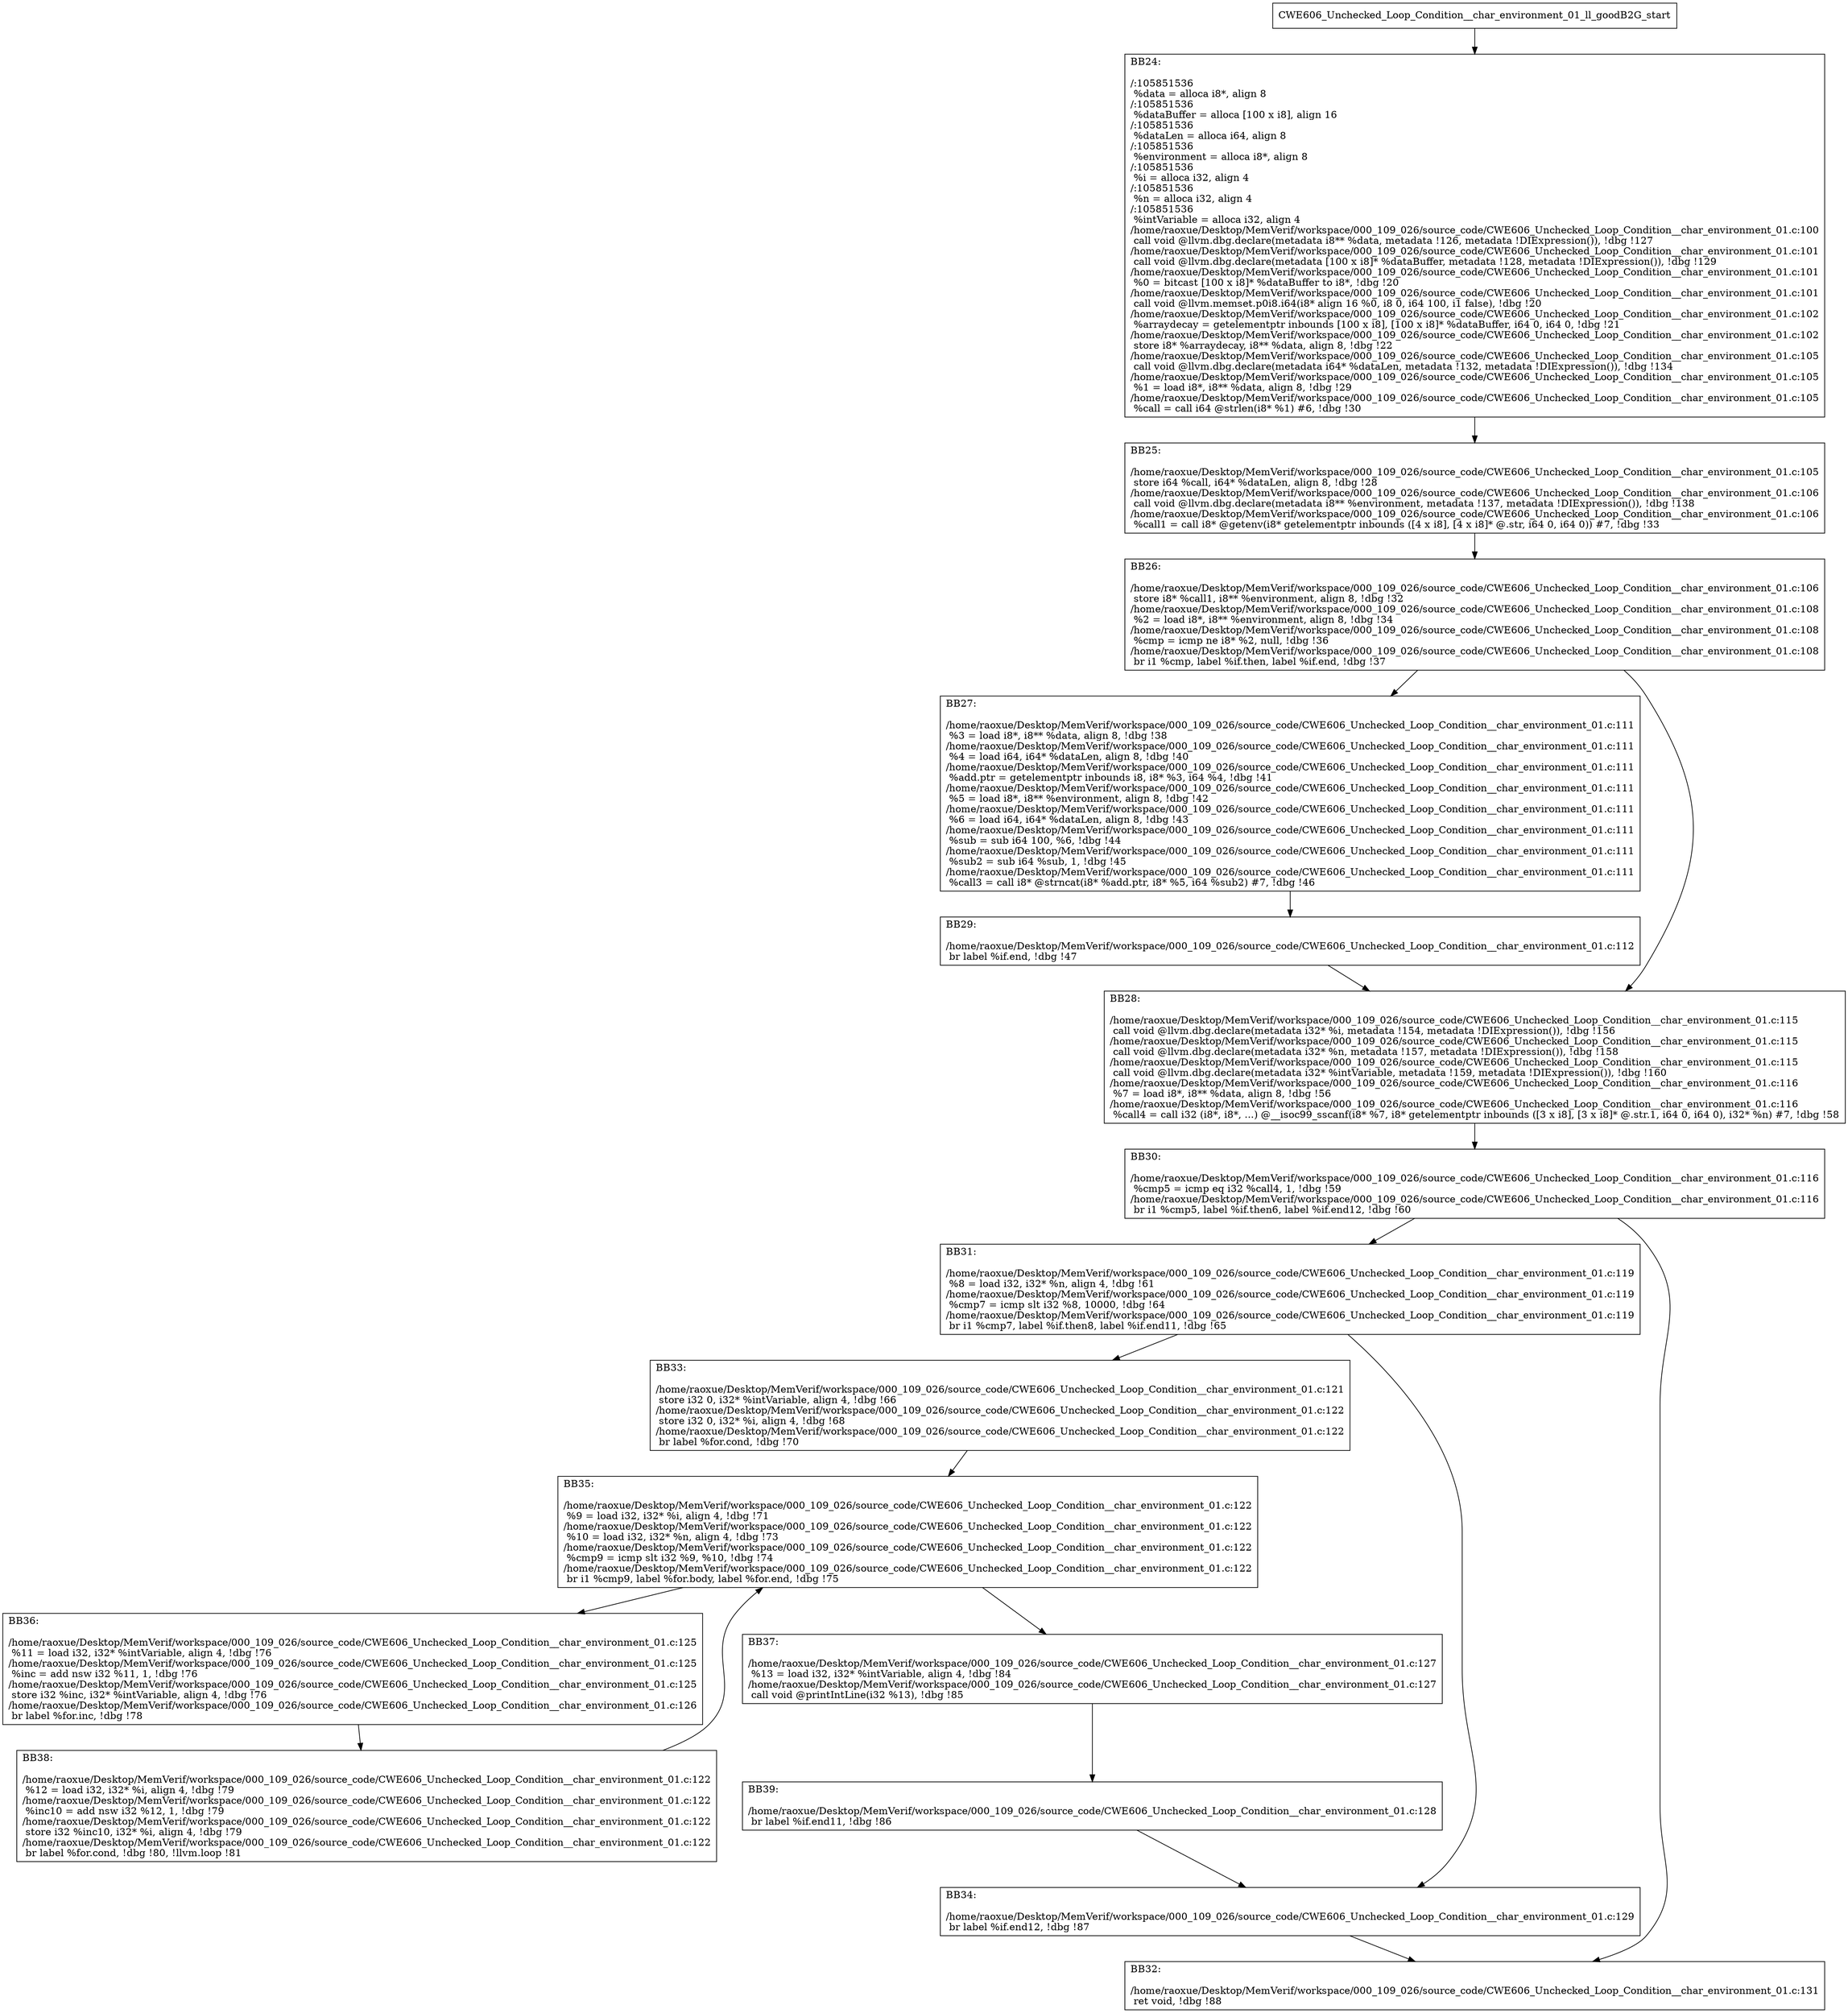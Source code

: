digraph "CFG for'CWE606_Unchecked_Loop_Condition__char_environment_01_ll_goodB2G' function" {
	BBCWE606_Unchecked_Loop_Condition__char_environment_01_ll_goodB2G_start[shape=record,label="{CWE606_Unchecked_Loop_Condition__char_environment_01_ll_goodB2G_start}"];
	BBCWE606_Unchecked_Loop_Condition__char_environment_01_ll_goodB2G_start-> CWE606_Unchecked_Loop_Condition__char_environment_01_ll_goodB2GBB24;
	CWE606_Unchecked_Loop_Condition__char_environment_01_ll_goodB2GBB24 [shape=record, label="{BB24:\l\l/:105851536\l
  %data = alloca i8*, align 8\l
/:105851536\l
  %dataBuffer = alloca [100 x i8], align 16\l
/:105851536\l
  %dataLen = alloca i64, align 8\l
/:105851536\l
  %environment = alloca i8*, align 8\l
/:105851536\l
  %i = alloca i32, align 4\l
/:105851536\l
  %n = alloca i32, align 4\l
/:105851536\l
  %intVariable = alloca i32, align 4\l
/home/raoxue/Desktop/MemVerif/workspace/000_109_026/source_code/CWE606_Unchecked_Loop_Condition__char_environment_01.c:100\l
  call void @llvm.dbg.declare(metadata i8** %data, metadata !126, metadata !DIExpression()), !dbg !127\l
/home/raoxue/Desktop/MemVerif/workspace/000_109_026/source_code/CWE606_Unchecked_Loop_Condition__char_environment_01.c:101\l
  call void @llvm.dbg.declare(metadata [100 x i8]* %dataBuffer, metadata !128, metadata !DIExpression()), !dbg !129\l
/home/raoxue/Desktop/MemVerif/workspace/000_109_026/source_code/CWE606_Unchecked_Loop_Condition__char_environment_01.c:101\l
  %0 = bitcast [100 x i8]* %dataBuffer to i8*, !dbg !20\l
/home/raoxue/Desktop/MemVerif/workspace/000_109_026/source_code/CWE606_Unchecked_Loop_Condition__char_environment_01.c:101\l
  call void @llvm.memset.p0i8.i64(i8* align 16 %0, i8 0, i64 100, i1 false), !dbg !20\l
/home/raoxue/Desktop/MemVerif/workspace/000_109_026/source_code/CWE606_Unchecked_Loop_Condition__char_environment_01.c:102\l
  %arraydecay = getelementptr inbounds [100 x i8], [100 x i8]* %dataBuffer, i64 0, i64 0, !dbg !21\l
/home/raoxue/Desktop/MemVerif/workspace/000_109_026/source_code/CWE606_Unchecked_Loop_Condition__char_environment_01.c:102\l
  store i8* %arraydecay, i8** %data, align 8, !dbg !22\l
/home/raoxue/Desktop/MemVerif/workspace/000_109_026/source_code/CWE606_Unchecked_Loop_Condition__char_environment_01.c:105\l
  call void @llvm.dbg.declare(metadata i64* %dataLen, metadata !132, metadata !DIExpression()), !dbg !134\l
/home/raoxue/Desktop/MemVerif/workspace/000_109_026/source_code/CWE606_Unchecked_Loop_Condition__char_environment_01.c:105\l
  %1 = load i8*, i8** %data, align 8, !dbg !29\l
/home/raoxue/Desktop/MemVerif/workspace/000_109_026/source_code/CWE606_Unchecked_Loop_Condition__char_environment_01.c:105\l
  %call = call i64 @strlen(i8* %1) #6, !dbg !30\l
}"];
	CWE606_Unchecked_Loop_Condition__char_environment_01_ll_goodB2GBB24-> CWE606_Unchecked_Loop_Condition__char_environment_01_ll_goodB2GBB25;
	CWE606_Unchecked_Loop_Condition__char_environment_01_ll_goodB2GBB25 [shape=record, label="{BB25:\l\l/home/raoxue/Desktop/MemVerif/workspace/000_109_026/source_code/CWE606_Unchecked_Loop_Condition__char_environment_01.c:105\l
  store i64 %call, i64* %dataLen, align 8, !dbg !28\l
/home/raoxue/Desktop/MemVerif/workspace/000_109_026/source_code/CWE606_Unchecked_Loop_Condition__char_environment_01.c:106\l
  call void @llvm.dbg.declare(metadata i8** %environment, metadata !137, metadata !DIExpression()), !dbg !138\l
/home/raoxue/Desktop/MemVerif/workspace/000_109_026/source_code/CWE606_Unchecked_Loop_Condition__char_environment_01.c:106\l
  %call1 = call i8* @getenv(i8* getelementptr inbounds ([4 x i8], [4 x i8]* @.str, i64 0, i64 0)) #7, !dbg !33\l
}"];
	CWE606_Unchecked_Loop_Condition__char_environment_01_ll_goodB2GBB25-> CWE606_Unchecked_Loop_Condition__char_environment_01_ll_goodB2GBB26;
	CWE606_Unchecked_Loop_Condition__char_environment_01_ll_goodB2GBB26 [shape=record, label="{BB26:\l\l/home/raoxue/Desktop/MemVerif/workspace/000_109_026/source_code/CWE606_Unchecked_Loop_Condition__char_environment_01.c:106\l
  store i8* %call1, i8** %environment, align 8, !dbg !32\l
/home/raoxue/Desktop/MemVerif/workspace/000_109_026/source_code/CWE606_Unchecked_Loop_Condition__char_environment_01.c:108\l
  %2 = load i8*, i8** %environment, align 8, !dbg !34\l
/home/raoxue/Desktop/MemVerif/workspace/000_109_026/source_code/CWE606_Unchecked_Loop_Condition__char_environment_01.c:108\l
  %cmp = icmp ne i8* %2, null, !dbg !36\l
/home/raoxue/Desktop/MemVerif/workspace/000_109_026/source_code/CWE606_Unchecked_Loop_Condition__char_environment_01.c:108\l
  br i1 %cmp, label %if.then, label %if.end, !dbg !37\l
}"];
	CWE606_Unchecked_Loop_Condition__char_environment_01_ll_goodB2GBB26-> CWE606_Unchecked_Loop_Condition__char_environment_01_ll_goodB2GBB27;
	CWE606_Unchecked_Loop_Condition__char_environment_01_ll_goodB2GBB26-> CWE606_Unchecked_Loop_Condition__char_environment_01_ll_goodB2GBB28;
	CWE606_Unchecked_Loop_Condition__char_environment_01_ll_goodB2GBB27 [shape=record, label="{BB27:\l\l/home/raoxue/Desktop/MemVerif/workspace/000_109_026/source_code/CWE606_Unchecked_Loop_Condition__char_environment_01.c:111\l
  %3 = load i8*, i8** %data, align 8, !dbg !38\l
/home/raoxue/Desktop/MemVerif/workspace/000_109_026/source_code/CWE606_Unchecked_Loop_Condition__char_environment_01.c:111\l
  %4 = load i64, i64* %dataLen, align 8, !dbg !40\l
/home/raoxue/Desktop/MemVerif/workspace/000_109_026/source_code/CWE606_Unchecked_Loop_Condition__char_environment_01.c:111\l
  %add.ptr = getelementptr inbounds i8, i8* %3, i64 %4, !dbg !41\l
/home/raoxue/Desktop/MemVerif/workspace/000_109_026/source_code/CWE606_Unchecked_Loop_Condition__char_environment_01.c:111\l
  %5 = load i8*, i8** %environment, align 8, !dbg !42\l
/home/raoxue/Desktop/MemVerif/workspace/000_109_026/source_code/CWE606_Unchecked_Loop_Condition__char_environment_01.c:111\l
  %6 = load i64, i64* %dataLen, align 8, !dbg !43\l
/home/raoxue/Desktop/MemVerif/workspace/000_109_026/source_code/CWE606_Unchecked_Loop_Condition__char_environment_01.c:111\l
  %sub = sub i64 100, %6, !dbg !44\l
/home/raoxue/Desktop/MemVerif/workspace/000_109_026/source_code/CWE606_Unchecked_Loop_Condition__char_environment_01.c:111\l
  %sub2 = sub i64 %sub, 1, !dbg !45\l
/home/raoxue/Desktop/MemVerif/workspace/000_109_026/source_code/CWE606_Unchecked_Loop_Condition__char_environment_01.c:111\l
  %call3 = call i8* @strncat(i8* %add.ptr, i8* %5, i64 %sub2) #7, !dbg !46\l
}"];
	CWE606_Unchecked_Loop_Condition__char_environment_01_ll_goodB2GBB27-> CWE606_Unchecked_Loop_Condition__char_environment_01_ll_goodB2GBB29;
	CWE606_Unchecked_Loop_Condition__char_environment_01_ll_goodB2GBB29 [shape=record, label="{BB29:\l\l/home/raoxue/Desktop/MemVerif/workspace/000_109_026/source_code/CWE606_Unchecked_Loop_Condition__char_environment_01.c:112\l
  br label %if.end, !dbg !47\l
}"];
	CWE606_Unchecked_Loop_Condition__char_environment_01_ll_goodB2GBB29-> CWE606_Unchecked_Loop_Condition__char_environment_01_ll_goodB2GBB28;
	CWE606_Unchecked_Loop_Condition__char_environment_01_ll_goodB2GBB28 [shape=record, label="{BB28:\l\l/home/raoxue/Desktop/MemVerif/workspace/000_109_026/source_code/CWE606_Unchecked_Loop_Condition__char_environment_01.c:115\l
  call void @llvm.dbg.declare(metadata i32* %i, metadata !154, metadata !DIExpression()), !dbg !156\l
/home/raoxue/Desktop/MemVerif/workspace/000_109_026/source_code/CWE606_Unchecked_Loop_Condition__char_environment_01.c:115\l
  call void @llvm.dbg.declare(metadata i32* %n, metadata !157, metadata !DIExpression()), !dbg !158\l
/home/raoxue/Desktop/MemVerif/workspace/000_109_026/source_code/CWE606_Unchecked_Loop_Condition__char_environment_01.c:115\l
  call void @llvm.dbg.declare(metadata i32* %intVariable, metadata !159, metadata !DIExpression()), !dbg !160\l
/home/raoxue/Desktop/MemVerif/workspace/000_109_026/source_code/CWE606_Unchecked_Loop_Condition__char_environment_01.c:116\l
  %7 = load i8*, i8** %data, align 8, !dbg !56\l
/home/raoxue/Desktop/MemVerif/workspace/000_109_026/source_code/CWE606_Unchecked_Loop_Condition__char_environment_01.c:116\l
  %call4 = call i32 (i8*, i8*, ...) @__isoc99_sscanf(i8* %7, i8* getelementptr inbounds ([3 x i8], [3 x i8]* @.str.1, i64 0, i64 0), i32* %n) #7, !dbg !58\l
}"];
	CWE606_Unchecked_Loop_Condition__char_environment_01_ll_goodB2GBB28-> CWE606_Unchecked_Loop_Condition__char_environment_01_ll_goodB2GBB30;
	CWE606_Unchecked_Loop_Condition__char_environment_01_ll_goodB2GBB30 [shape=record, label="{BB30:\l\l/home/raoxue/Desktop/MemVerif/workspace/000_109_026/source_code/CWE606_Unchecked_Loop_Condition__char_environment_01.c:116\l
  %cmp5 = icmp eq i32 %call4, 1, !dbg !59\l
/home/raoxue/Desktop/MemVerif/workspace/000_109_026/source_code/CWE606_Unchecked_Loop_Condition__char_environment_01.c:116\l
  br i1 %cmp5, label %if.then6, label %if.end12, !dbg !60\l
}"];
	CWE606_Unchecked_Loop_Condition__char_environment_01_ll_goodB2GBB30-> CWE606_Unchecked_Loop_Condition__char_environment_01_ll_goodB2GBB31;
	CWE606_Unchecked_Loop_Condition__char_environment_01_ll_goodB2GBB30-> CWE606_Unchecked_Loop_Condition__char_environment_01_ll_goodB2GBB32;
	CWE606_Unchecked_Loop_Condition__char_environment_01_ll_goodB2GBB31 [shape=record, label="{BB31:\l\l/home/raoxue/Desktop/MemVerif/workspace/000_109_026/source_code/CWE606_Unchecked_Loop_Condition__char_environment_01.c:119\l
  %8 = load i32, i32* %n, align 4, !dbg !61\l
/home/raoxue/Desktop/MemVerif/workspace/000_109_026/source_code/CWE606_Unchecked_Loop_Condition__char_environment_01.c:119\l
  %cmp7 = icmp slt i32 %8, 10000, !dbg !64\l
/home/raoxue/Desktop/MemVerif/workspace/000_109_026/source_code/CWE606_Unchecked_Loop_Condition__char_environment_01.c:119\l
  br i1 %cmp7, label %if.then8, label %if.end11, !dbg !65\l
}"];
	CWE606_Unchecked_Loop_Condition__char_environment_01_ll_goodB2GBB31-> CWE606_Unchecked_Loop_Condition__char_environment_01_ll_goodB2GBB33;
	CWE606_Unchecked_Loop_Condition__char_environment_01_ll_goodB2GBB31-> CWE606_Unchecked_Loop_Condition__char_environment_01_ll_goodB2GBB34;
	CWE606_Unchecked_Loop_Condition__char_environment_01_ll_goodB2GBB33 [shape=record, label="{BB33:\l\l/home/raoxue/Desktop/MemVerif/workspace/000_109_026/source_code/CWE606_Unchecked_Loop_Condition__char_environment_01.c:121\l
  store i32 0, i32* %intVariable, align 4, !dbg !66\l
/home/raoxue/Desktop/MemVerif/workspace/000_109_026/source_code/CWE606_Unchecked_Loop_Condition__char_environment_01.c:122\l
  store i32 0, i32* %i, align 4, !dbg !68\l
/home/raoxue/Desktop/MemVerif/workspace/000_109_026/source_code/CWE606_Unchecked_Loop_Condition__char_environment_01.c:122\l
  br label %for.cond, !dbg !70\l
}"];
	CWE606_Unchecked_Loop_Condition__char_environment_01_ll_goodB2GBB33-> CWE606_Unchecked_Loop_Condition__char_environment_01_ll_goodB2GBB35;
	CWE606_Unchecked_Loop_Condition__char_environment_01_ll_goodB2GBB35 [shape=record, label="{BB35:\l\l/home/raoxue/Desktop/MemVerif/workspace/000_109_026/source_code/CWE606_Unchecked_Loop_Condition__char_environment_01.c:122\l
  %9 = load i32, i32* %i, align 4, !dbg !71\l
/home/raoxue/Desktop/MemVerif/workspace/000_109_026/source_code/CWE606_Unchecked_Loop_Condition__char_environment_01.c:122\l
  %10 = load i32, i32* %n, align 4, !dbg !73\l
/home/raoxue/Desktop/MemVerif/workspace/000_109_026/source_code/CWE606_Unchecked_Loop_Condition__char_environment_01.c:122\l
  %cmp9 = icmp slt i32 %9, %10, !dbg !74\l
/home/raoxue/Desktop/MemVerif/workspace/000_109_026/source_code/CWE606_Unchecked_Loop_Condition__char_environment_01.c:122\l
  br i1 %cmp9, label %for.body, label %for.end, !dbg !75\l
}"];
	CWE606_Unchecked_Loop_Condition__char_environment_01_ll_goodB2GBB35-> CWE606_Unchecked_Loop_Condition__char_environment_01_ll_goodB2GBB36;
	CWE606_Unchecked_Loop_Condition__char_environment_01_ll_goodB2GBB35-> CWE606_Unchecked_Loop_Condition__char_environment_01_ll_goodB2GBB37;
	CWE606_Unchecked_Loop_Condition__char_environment_01_ll_goodB2GBB36 [shape=record, label="{BB36:\l\l/home/raoxue/Desktop/MemVerif/workspace/000_109_026/source_code/CWE606_Unchecked_Loop_Condition__char_environment_01.c:125\l
  %11 = load i32, i32* %intVariable, align 4, !dbg !76\l
/home/raoxue/Desktop/MemVerif/workspace/000_109_026/source_code/CWE606_Unchecked_Loop_Condition__char_environment_01.c:125\l
  %inc = add nsw i32 %11, 1, !dbg !76\l
/home/raoxue/Desktop/MemVerif/workspace/000_109_026/source_code/CWE606_Unchecked_Loop_Condition__char_environment_01.c:125\l
  store i32 %inc, i32* %intVariable, align 4, !dbg !76\l
/home/raoxue/Desktop/MemVerif/workspace/000_109_026/source_code/CWE606_Unchecked_Loop_Condition__char_environment_01.c:126\l
  br label %for.inc, !dbg !78\l
}"];
	CWE606_Unchecked_Loop_Condition__char_environment_01_ll_goodB2GBB36-> CWE606_Unchecked_Loop_Condition__char_environment_01_ll_goodB2GBB38;
	CWE606_Unchecked_Loop_Condition__char_environment_01_ll_goodB2GBB38 [shape=record, label="{BB38:\l\l/home/raoxue/Desktop/MemVerif/workspace/000_109_026/source_code/CWE606_Unchecked_Loop_Condition__char_environment_01.c:122\l
  %12 = load i32, i32* %i, align 4, !dbg !79\l
/home/raoxue/Desktop/MemVerif/workspace/000_109_026/source_code/CWE606_Unchecked_Loop_Condition__char_environment_01.c:122\l
  %inc10 = add nsw i32 %12, 1, !dbg !79\l
/home/raoxue/Desktop/MemVerif/workspace/000_109_026/source_code/CWE606_Unchecked_Loop_Condition__char_environment_01.c:122\l
  store i32 %inc10, i32* %i, align 4, !dbg !79\l
/home/raoxue/Desktop/MemVerif/workspace/000_109_026/source_code/CWE606_Unchecked_Loop_Condition__char_environment_01.c:122\l
  br label %for.cond, !dbg !80, !llvm.loop !81\l
}"];
	CWE606_Unchecked_Loop_Condition__char_environment_01_ll_goodB2GBB38-> CWE606_Unchecked_Loop_Condition__char_environment_01_ll_goodB2GBB35;
	CWE606_Unchecked_Loop_Condition__char_environment_01_ll_goodB2GBB37 [shape=record, label="{BB37:\l\l/home/raoxue/Desktop/MemVerif/workspace/000_109_026/source_code/CWE606_Unchecked_Loop_Condition__char_environment_01.c:127\l
  %13 = load i32, i32* %intVariable, align 4, !dbg !84\l
/home/raoxue/Desktop/MemVerif/workspace/000_109_026/source_code/CWE606_Unchecked_Loop_Condition__char_environment_01.c:127\l
  call void @printIntLine(i32 %13), !dbg !85\l
}"];
	CWE606_Unchecked_Loop_Condition__char_environment_01_ll_goodB2GBB37-> CWE606_Unchecked_Loop_Condition__char_environment_01_ll_goodB2GBB39;
	CWE606_Unchecked_Loop_Condition__char_environment_01_ll_goodB2GBB39 [shape=record, label="{BB39:\l\l/home/raoxue/Desktop/MemVerif/workspace/000_109_026/source_code/CWE606_Unchecked_Loop_Condition__char_environment_01.c:128\l
  br label %if.end11, !dbg !86\l
}"];
	CWE606_Unchecked_Loop_Condition__char_environment_01_ll_goodB2GBB39-> CWE606_Unchecked_Loop_Condition__char_environment_01_ll_goodB2GBB34;
	CWE606_Unchecked_Loop_Condition__char_environment_01_ll_goodB2GBB34 [shape=record, label="{BB34:\l\l/home/raoxue/Desktop/MemVerif/workspace/000_109_026/source_code/CWE606_Unchecked_Loop_Condition__char_environment_01.c:129\l
  br label %if.end12, !dbg !87\l
}"];
	CWE606_Unchecked_Loop_Condition__char_environment_01_ll_goodB2GBB34-> CWE606_Unchecked_Loop_Condition__char_environment_01_ll_goodB2GBB32;
	CWE606_Unchecked_Loop_Condition__char_environment_01_ll_goodB2GBB32 [shape=record, label="{BB32:\l\l/home/raoxue/Desktop/MemVerif/workspace/000_109_026/source_code/CWE606_Unchecked_Loop_Condition__char_environment_01.c:131\l
  ret void, !dbg !88\l
}"];
}
